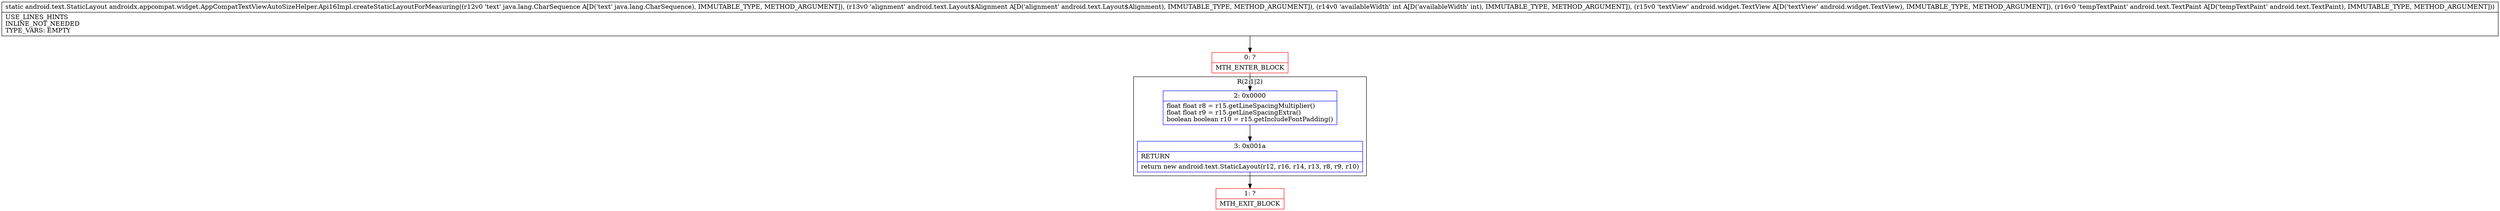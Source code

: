 digraph "CFG forandroidx.appcompat.widget.AppCompatTextViewAutoSizeHelper.Api16Impl.createStaticLayoutForMeasuring(Ljava\/lang\/CharSequence;Landroid\/text\/Layout$Alignment;ILandroid\/widget\/TextView;Landroid\/text\/TextPaint;)Landroid\/text\/StaticLayout;" {
subgraph cluster_Region_1004807943 {
label = "R(2:1|2)";
node [shape=record,color=blue];
Node_2 [shape=record,label="{2\:\ 0x0000|float float r8 = r15.getLineSpacingMultiplier()\lfloat float r9 = r15.getLineSpacingExtra()\lboolean boolean r10 = r15.getIncludeFontPadding()\l}"];
Node_3 [shape=record,label="{3\:\ 0x001a|RETURN\l|return new android.text.StaticLayout(r12, r16, r14, r13, r8, r9, r10)\l}"];
}
Node_0 [shape=record,color=red,label="{0\:\ ?|MTH_ENTER_BLOCK\l}"];
Node_1 [shape=record,color=red,label="{1\:\ ?|MTH_EXIT_BLOCK\l}"];
MethodNode[shape=record,label="{static android.text.StaticLayout androidx.appcompat.widget.AppCompatTextViewAutoSizeHelper.Api16Impl.createStaticLayoutForMeasuring((r12v0 'text' java.lang.CharSequence A[D('text' java.lang.CharSequence), IMMUTABLE_TYPE, METHOD_ARGUMENT]), (r13v0 'alignment' android.text.Layout$Alignment A[D('alignment' android.text.Layout$Alignment), IMMUTABLE_TYPE, METHOD_ARGUMENT]), (r14v0 'availableWidth' int A[D('availableWidth' int), IMMUTABLE_TYPE, METHOD_ARGUMENT]), (r15v0 'textView' android.widget.TextView A[D('textView' android.widget.TextView), IMMUTABLE_TYPE, METHOD_ARGUMENT]), (r16v0 'tempTextPaint' android.text.TextPaint A[D('tempTextPaint' android.text.TextPaint), IMMUTABLE_TYPE, METHOD_ARGUMENT]))  | USE_LINES_HINTS\lINLINE_NOT_NEEDED\lTYPE_VARS: EMPTY\l}"];
MethodNode -> Node_0;Node_2 -> Node_3;
Node_3 -> Node_1;
Node_0 -> Node_2;
}

